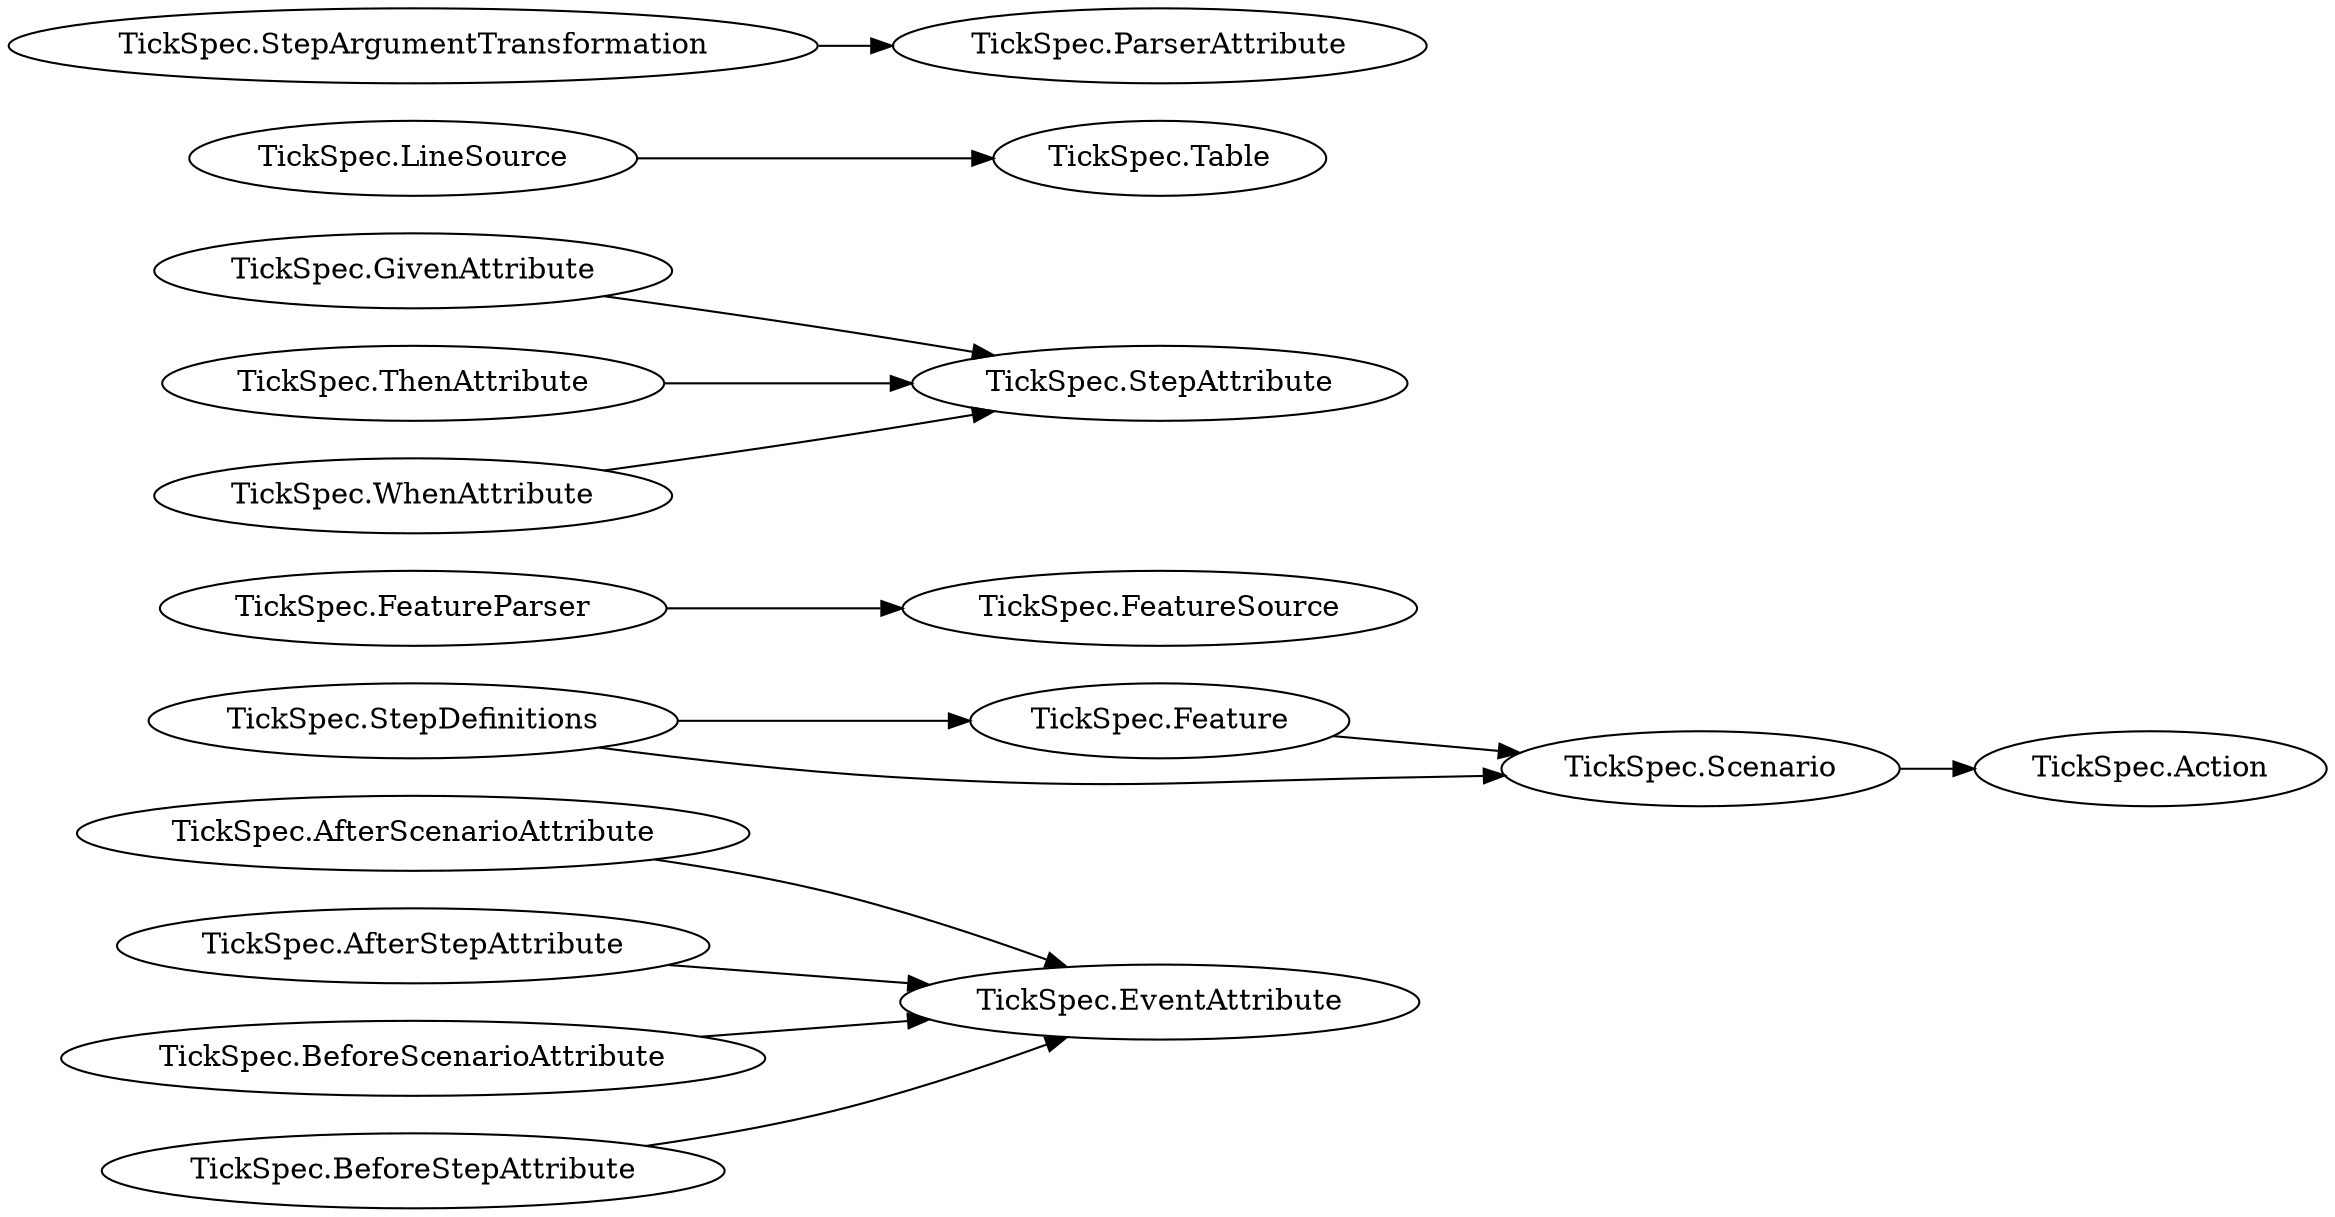 digraph G {
    page="40,60"; 
    ratio=auto;
    rankdir=LR;
    fontsize=10;
   "TickSpec.AfterScenarioAttribute" -> { rank=none; "TickSpec.EventAttribute" }
   "TickSpec.AfterStepAttribute" -> { rank=none; "TickSpec.EventAttribute" }
   "TickSpec.BeforeScenarioAttribute" -> { rank=none; "TickSpec.EventAttribute" }
   "TickSpec.BeforeStepAttribute" -> { rank=none; "TickSpec.EventAttribute" }
   "TickSpec.Feature" -> { rank=none; "TickSpec.Scenario" }
   "TickSpec.FeatureParser" -> { rank=none; "TickSpec.FeatureSource" }
   "TickSpec.GivenAttribute" -> { rank=none; "TickSpec.StepAttribute" }
   "TickSpec.LineSource" -> { rank=none; "TickSpec.Table" }
   "TickSpec.Scenario" -> { rank=none; "TickSpec.Action" }
   "TickSpec.StepArgumentTransformation" -> { rank=none; "TickSpec.ParserAttribute" }
   "TickSpec.StepDefinitions" -> { rank=none; "TickSpec.Feature"; "TickSpec.Scenario" }
   "TickSpec.ThenAttribute" -> { rank=none; "TickSpec.StepAttribute" }
   "TickSpec.WhenAttribute" -> { rank=none; "TickSpec.StepAttribute" }
   }
